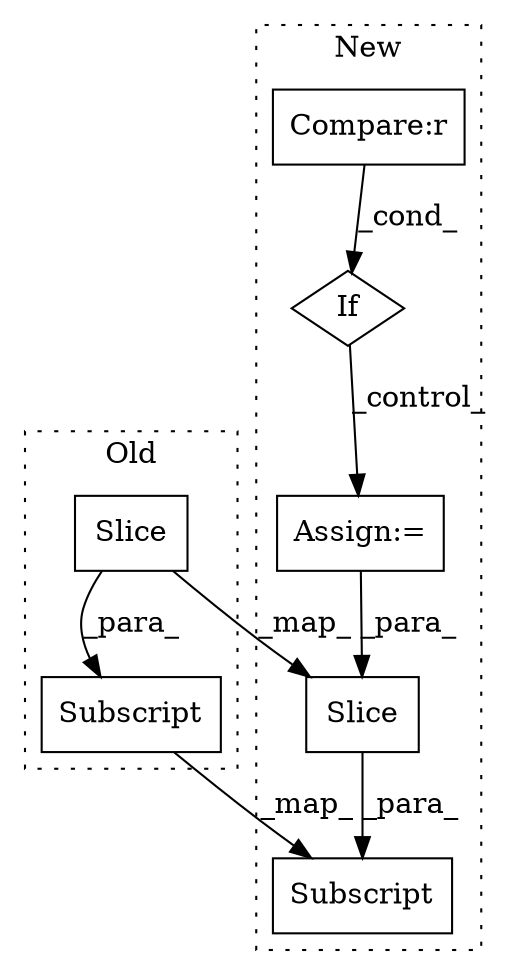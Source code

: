 digraph G {
subgraph cluster0 {
1 [label="Slice" a="80" s="1532" l="13" shape="box"];
3 [label="Subscript" a="63" s="1521,0" l="25,0" shape="box"];
label = "Old";
style="dotted";
}
subgraph cluster1 {
2 [label="Slice" a="80" s="2849" l="13" shape="box"];
4 [label="Subscript" a="63" s="2833,0" l="30,0" shape="box"];
5 [label="Assign:=" a="68" s="2780" l="3" shape="box"];
6 [label="If" a="96" s="2733" l="3" shape="diamond"];
7 [label="Compare:r" a="40" s="2736" l="19" shape="box"];
label = "New";
style="dotted";
}
1 -> 2 [label="_map_"];
1 -> 3 [label="_para_"];
2 -> 4 [label="_para_"];
3 -> 4 [label="_map_"];
5 -> 2 [label="_para_"];
6 -> 5 [label="_control_"];
7 -> 6 [label="_cond_"];
}